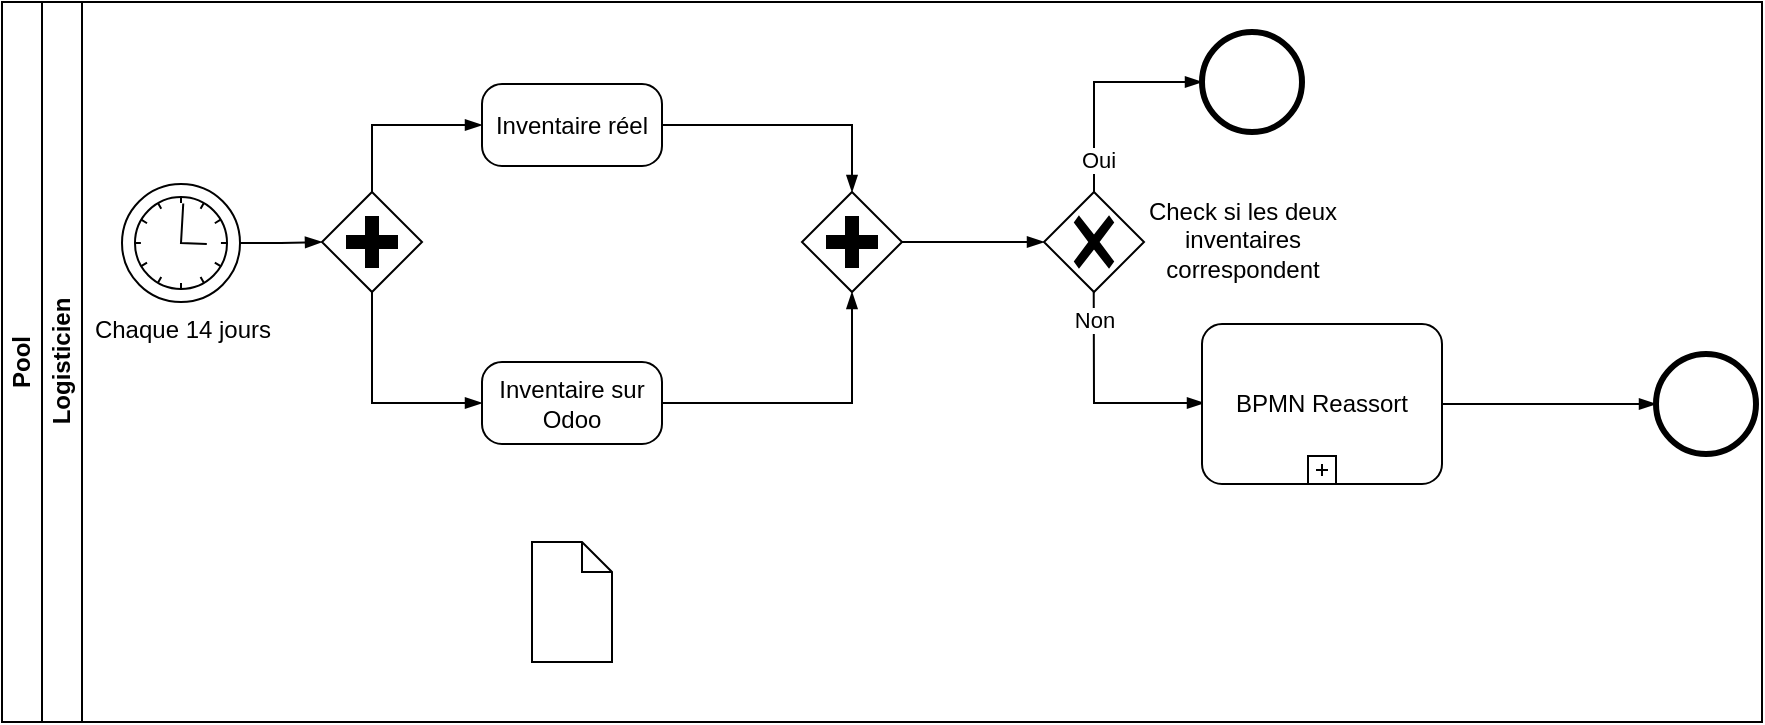 <mxfile version="22.1.16" type="github">
  <diagram id="FU7NUu3CbukTYbxRIidO" name="Page-1">
    <mxGraphModel dx="954" dy="616" grid="1" gridSize="10" guides="1" tooltips="1" connect="1" arrows="1" fold="1" page="1" pageScale="1" pageWidth="827" pageHeight="1169" math="0" shadow="0">
      <root>
        <mxCell id="0" />
        <mxCell id="1" parent="0" />
        <mxCell id="L5Kj5VrWHoerJ_uzMM_--1" value="Pool" style="swimlane;html=1;childLayout=stackLayout;resizeParent=1;resizeParentMax=0;horizontal=0;startSize=20;horizontalStack=0;whiteSpace=wrap;" parent="1" vertex="1">
          <mxGeometry width="880" height="360" as="geometry" />
        </mxCell>
        <mxCell id="L5Kj5VrWHoerJ_uzMM_--2" value="Logisticien" style="swimlane;html=1;startSize=20;horizontal=0;" parent="L5Kj5VrWHoerJ_uzMM_--1" vertex="1">
          <mxGeometry x="20" width="860" height="360" as="geometry" />
        </mxCell>
        <mxCell id="L5Kj5VrWHoerJ_uzMM_--7" value="Chaque 14 jours" style="points=[[0.145,0.145,0],[0.5,0,0],[0.855,0.145,0],[1,0.5,0],[0.855,0.855,0],[0.5,1,0],[0.145,0.855,0],[0,0.5,0]];shape=mxgraph.bpmn.event;html=1;verticalLabelPosition=bottom;labelBackgroundColor=#ffffff;verticalAlign=top;align=center;perimeter=ellipsePerimeter;outlineConnect=0;aspect=fixed;outline=standard;symbol=timer;" parent="L5Kj5VrWHoerJ_uzMM_--2" vertex="1">
          <mxGeometry x="40" y="91" width="59" height="59" as="geometry" />
        </mxCell>
        <mxCell id="L5Kj5VrWHoerJ_uzMM_--8" value="" style="points=[[0.25,0.25,0],[0.5,0,0],[0.75,0.25,0],[1,0.5,0],[0.75,0.75,0],[0.5,1,0],[0.25,0.75,0],[0,0.5,0]];shape=mxgraph.bpmn.gateway2;html=1;verticalLabelPosition=bottom;labelBackgroundColor=#ffffff;verticalAlign=top;align=center;perimeter=rhombusPerimeter;outlineConnect=0;outline=none;symbol=none;gwType=parallel;" parent="L5Kj5VrWHoerJ_uzMM_--2" vertex="1">
          <mxGeometry x="140" y="95" width="50" height="50" as="geometry" />
        </mxCell>
        <mxCell id="L5Kj5VrWHoerJ_uzMM_--9" value="" style="points=[[0.25,0.25,0],[0.5,0,0],[0.75,0.25,0],[1,0.5,0],[0.75,0.75,0],[0.5,1,0],[0.25,0.75,0],[0,0.5,0]];shape=mxgraph.bpmn.gateway2;html=1;verticalLabelPosition=bottom;labelBackgroundColor=#ffffff;verticalAlign=top;align=center;perimeter=rhombusPerimeter;outlineConnect=0;outline=none;symbol=none;gwType=parallel;" parent="L5Kj5VrWHoerJ_uzMM_--2" vertex="1">
          <mxGeometry x="380" y="95" width="50" height="50" as="geometry" />
        </mxCell>
        <mxCell id="L5Kj5VrWHoerJ_uzMM_--12" value="Inventaire réel" style="points=[[0.25,0,0],[0.5,0,0],[0.75,0,0],[1,0.25,0],[1,0.5,0],[1,0.75,0],[0.75,1,0],[0.5,1,0],[0.25,1,0],[0,0.75,0],[0,0.5,0],[0,0.25,0]];shape=mxgraph.bpmn.task;whiteSpace=wrap;rectStyle=rounded;size=10;html=1;container=1;expand=0;collapsible=0;taskMarker=abstract;" parent="L5Kj5VrWHoerJ_uzMM_--2" vertex="1">
          <mxGeometry x="220" y="41" width="90" height="41" as="geometry" />
        </mxCell>
        <mxCell id="L5Kj5VrWHoerJ_uzMM_--13" value="Inventaire sur Odoo" style="points=[[0.25,0,0],[0.5,0,0],[0.75,0,0],[1,0.25,0],[1,0.5,0],[1,0.75,0],[0.75,1,0],[0.5,1,0],[0.25,1,0],[0,0.75,0],[0,0.5,0],[0,0.25,0]];shape=mxgraph.bpmn.task;whiteSpace=wrap;rectStyle=rounded;size=10;html=1;container=1;expand=0;collapsible=0;taskMarker=abstract;" parent="L5Kj5VrWHoerJ_uzMM_--2" vertex="1">
          <mxGeometry x="220" y="180" width="90" height="41" as="geometry" />
        </mxCell>
        <mxCell id="L5Kj5VrWHoerJ_uzMM_--14" value="" style="edgeStyle=elbowEdgeStyle;fontSize=12;html=1;endArrow=blockThin;endFill=1;rounded=0;entryX=0;entryY=0.5;entryDx=0;entryDy=0;entryPerimeter=0;exitX=0.5;exitY=0;exitDx=0;exitDy=0;exitPerimeter=0;" parent="L5Kj5VrWHoerJ_uzMM_--2" source="L5Kj5VrWHoerJ_uzMM_--8" target="L5Kj5VrWHoerJ_uzMM_--12" edge="1">
          <mxGeometry width="160" relative="1" as="geometry">
            <mxPoint x="164.66" y="95" as="sourcePoint" />
            <mxPoint x="164.66" y="25" as="targetPoint" />
            <Array as="points">
              <mxPoint x="165" y="70" />
            </Array>
          </mxGeometry>
        </mxCell>
        <mxCell id="L5Kj5VrWHoerJ_uzMM_--15" value="" style="edgeStyle=elbowEdgeStyle;fontSize=12;html=1;endArrow=blockThin;endFill=1;rounded=0;entryX=0;entryY=0.5;entryDx=0;entryDy=0;entryPerimeter=0;exitX=0.5;exitY=1;exitDx=0;exitDy=0;exitPerimeter=0;" parent="L5Kj5VrWHoerJ_uzMM_--2" source="L5Kj5VrWHoerJ_uzMM_--8" target="L5Kj5VrWHoerJ_uzMM_--13" edge="1">
          <mxGeometry width="160" relative="1" as="geometry">
            <mxPoint x="164.66" y="145" as="sourcePoint" />
            <mxPoint x="210" y="200" as="targetPoint" />
            <Array as="points">
              <mxPoint x="165" y="200" />
            </Array>
          </mxGeometry>
        </mxCell>
        <mxCell id="L5Kj5VrWHoerJ_uzMM_--16" value="" style="edgeStyle=elbowEdgeStyle;fontSize=12;html=1;endArrow=blockThin;endFill=1;rounded=0;entryX=0.5;entryY=0;entryDx=0;entryDy=0;entryPerimeter=0;exitX=1;exitY=0.5;exitDx=0;exitDy=0;exitPerimeter=0;" parent="L5Kj5VrWHoerJ_uzMM_--2" source="L5Kj5VrWHoerJ_uzMM_--12" target="L5Kj5VrWHoerJ_uzMM_--9" edge="1">
          <mxGeometry width="160" relative="1" as="geometry">
            <mxPoint x="310" y="40" as="sourcePoint" />
            <mxPoint x="410" y="70" as="targetPoint" />
            <Array as="points">
              <mxPoint x="405" y="70" />
            </Array>
          </mxGeometry>
        </mxCell>
        <mxCell id="L5Kj5VrWHoerJ_uzMM_--17" value="" style="edgeStyle=elbowEdgeStyle;fontSize=12;html=1;endArrow=blockThin;endFill=1;rounded=0;entryX=0.5;entryY=1;entryDx=0;entryDy=0;entryPerimeter=0;exitX=1;exitY=0.5;exitDx=0;exitDy=0;exitPerimeter=0;" parent="L5Kj5VrWHoerJ_uzMM_--2" source="L5Kj5VrWHoerJ_uzMM_--13" target="L5Kj5VrWHoerJ_uzMM_--9" edge="1">
          <mxGeometry width="160" relative="1" as="geometry">
            <mxPoint x="330" y="200" as="sourcePoint" />
            <mxPoint x="405" y="255" as="targetPoint" />
            <Array as="points">
              <mxPoint x="405" y="190" />
            </Array>
          </mxGeometry>
        </mxCell>
        <mxCell id="L5Kj5VrWHoerJ_uzMM_--18" value="" style="edgeStyle=elbowEdgeStyle;fontSize=12;html=1;endArrow=blockThin;endFill=1;rounded=0;entryX=0;entryY=0.5;entryDx=0;entryDy=0;entryPerimeter=0;exitX=1;exitY=0.5;exitDx=0;exitDy=0;exitPerimeter=0;" parent="L5Kj5VrWHoerJ_uzMM_--2" source="L5Kj5VrWHoerJ_uzMM_--7" target="L5Kj5VrWHoerJ_uzMM_--8" edge="1">
          <mxGeometry width="160" relative="1" as="geometry">
            <mxPoint x="81" y="120.66" as="sourcePoint" />
            <mxPoint x="131" y="120.66" as="targetPoint" />
          </mxGeometry>
        </mxCell>
        <mxCell id="L5Kj5VrWHoerJ_uzMM_--19" value="" style="edgeStyle=elbowEdgeStyle;fontSize=12;html=1;endArrow=blockThin;endFill=1;rounded=0;exitX=1;exitY=0.5;exitDx=0;exitDy=0;exitPerimeter=0;entryX=0;entryY=0.5;entryDx=0;entryDy=0;entryPerimeter=0;" parent="L5Kj5VrWHoerJ_uzMM_--2" source="L5Kj5VrWHoerJ_uzMM_--9" target="L5Kj5VrWHoerJ_uzMM_--21" edge="1">
          <mxGeometry width="160" relative="1" as="geometry">
            <mxPoint x="460" y="120" as="sourcePoint" />
            <mxPoint x="470" y="121" as="targetPoint" />
          </mxGeometry>
        </mxCell>
        <mxCell id="L5Kj5VrWHoerJ_uzMM_--21" value="" style="points=[[0.25,0.25,0],[0.5,0,0],[0.75,0.25,0],[1,0.5,0],[0.75,0.75,0],[0.5,1,0],[0.25,0.75,0],[0,0.5,0]];shape=mxgraph.bpmn.gateway2;html=1;verticalLabelPosition=bottom;labelBackgroundColor=#ffffff;verticalAlign=top;align=center;perimeter=rhombusPerimeter;outlineConnect=0;outline=none;symbol=none;gwType=exclusive;" parent="L5Kj5VrWHoerJ_uzMM_--2" vertex="1">
          <mxGeometry x="501" y="95" width="50" height="50" as="geometry" />
        </mxCell>
        <mxCell id="L5Kj5VrWHoerJ_uzMM_--22" value="" style="edgeStyle=elbowEdgeStyle;fontSize=12;html=1;endArrow=blockThin;endFill=1;rounded=0;exitX=0.5;exitY=0;exitDx=0;exitDy=0;exitPerimeter=0;entryX=0;entryY=0.5;entryDx=0;entryDy=0;entryPerimeter=0;" parent="L5Kj5VrWHoerJ_uzMM_--2" source="L5Kj5VrWHoerJ_uzMM_--21" target="L5Kj5VrWHoerJ_uzMM_--28" edge="1">
          <mxGeometry width="160" relative="1" as="geometry">
            <mxPoint x="525.71" y="95" as="sourcePoint" />
            <mxPoint x="580" y="40" as="targetPoint" />
            <Array as="points">
              <mxPoint x="526" y="60" />
            </Array>
          </mxGeometry>
        </mxCell>
        <mxCell id="L5Kj5VrWHoerJ_uzMM_--26" value="Oui" style="edgeLabel;html=1;align=center;verticalAlign=middle;resizable=0;points=[];" parent="L5Kj5VrWHoerJ_uzMM_--22" vertex="1" connectable="0">
          <mxGeometry x="-0.709" y="-2" relative="1" as="geometry">
            <mxPoint as="offset" />
          </mxGeometry>
        </mxCell>
        <mxCell id="L5Kj5VrWHoerJ_uzMM_--25" value="Check si les deux inventaires correspondent" style="text;html=1;strokeColor=none;fillColor=none;align=center;verticalAlign=middle;whiteSpace=wrap;rounded=0;" parent="L5Kj5VrWHoerJ_uzMM_--2" vertex="1">
          <mxGeometry x="551" y="91" width="99" height="55" as="geometry" />
        </mxCell>
        <mxCell id="L5Kj5VrWHoerJ_uzMM_--27" value="" style="edgeStyle=elbowEdgeStyle;fontSize=12;html=1;endArrow=blockThin;endFill=1;rounded=0;entryX=0;entryY=0.5;entryDx=0;entryDy=0;entryPerimeter=0;" parent="L5Kj5VrWHoerJ_uzMM_--2" edge="1">
          <mxGeometry width="160" relative="1" as="geometry">
            <mxPoint x="525.86" y="145" as="sourcePoint" />
            <mxPoint x="581" y="200.5" as="targetPoint" />
            <Array as="points">
              <mxPoint x="526" y="200" />
            </Array>
          </mxGeometry>
        </mxCell>
        <mxCell id="L5Kj5VrWHoerJ_uzMM_--29" value="Non" style="edgeLabel;html=1;align=center;verticalAlign=middle;resizable=0;points=[];" parent="L5Kj5VrWHoerJ_uzMM_--27" vertex="1" connectable="0">
          <mxGeometry x="-0.759" relative="1" as="geometry">
            <mxPoint as="offset" />
          </mxGeometry>
        </mxCell>
        <mxCell id="L5Kj5VrWHoerJ_uzMM_--28" value="" style="points=[[0.145,0.145,0],[0.5,0,0],[0.855,0.145,0],[1,0.5,0],[0.855,0.855,0],[0.5,1,0],[0.145,0.855,0],[0,0.5,0]];shape=mxgraph.bpmn.event;html=1;verticalLabelPosition=bottom;labelBackgroundColor=#ffffff;verticalAlign=top;align=center;perimeter=ellipsePerimeter;outlineConnect=0;aspect=fixed;outline=end;symbol=terminate2;" parent="L5Kj5VrWHoerJ_uzMM_--2" vertex="1">
          <mxGeometry x="580" y="15" width="50" height="50" as="geometry" />
        </mxCell>
        <mxCell id="NR4zUhr10bE3IYaZvfh--4" value="BPMN Reassort" style="points=[[0.25,0,0],[0.5,0,0],[0.75,0,0],[1,0.25,0],[1,0.5,0],[1,0.75,0],[0.75,1,0],[0.5,1,0],[0.25,1,0],[0,0.75,0],[0,0.5,0],[0,0.25,0]];shape=mxgraph.bpmn.task;whiteSpace=wrap;rectStyle=rounded;size=10;html=1;container=1;expand=0;collapsible=0;taskMarker=abstract;isLoopSub=1;" parent="L5Kj5VrWHoerJ_uzMM_--2" vertex="1">
          <mxGeometry x="580" y="161" width="120" height="80" as="geometry" />
        </mxCell>
        <mxCell id="NR4zUhr10bE3IYaZvfh--5" value="" style="points=[[0.145,0.145,0],[0.5,0,0],[0.855,0.145,0],[1,0.5,0],[0.855,0.855,0],[0.5,1,0],[0.145,0.855,0],[0,0.5,0]];shape=mxgraph.bpmn.event;html=1;verticalLabelPosition=bottom;labelBackgroundColor=#ffffff;verticalAlign=top;align=center;perimeter=ellipsePerimeter;outlineConnect=0;aspect=fixed;outline=end;symbol=terminate2;" parent="L5Kj5VrWHoerJ_uzMM_--2" vertex="1">
          <mxGeometry x="807" y="176" width="50" height="50" as="geometry" />
        </mxCell>
        <mxCell id="NR4zUhr10bE3IYaZvfh--6" value="" style="edgeStyle=elbowEdgeStyle;fontSize=12;html=1;endArrow=blockThin;endFill=1;rounded=0;exitX=1;exitY=0.5;exitDx=0;exitDy=0;exitPerimeter=0;entryX=0;entryY=0.5;entryDx=0;entryDy=0;entryPerimeter=0;" parent="L5Kj5VrWHoerJ_uzMM_--2" source="NR4zUhr10bE3IYaZvfh--4" target="NR4zUhr10bE3IYaZvfh--5" edge="1">
          <mxGeometry width="160" relative="1" as="geometry">
            <mxPoint x="720" y="200" as="sourcePoint" />
            <mxPoint x="790" y="200" as="targetPoint" />
          </mxGeometry>
        </mxCell>
        <mxCell id="8l1KjIiPGkhvFsE5loPM-1" value="" style="shape=mxgraph.bpmn.data;labelPosition=center;verticalLabelPosition=bottom;align=center;verticalAlign=top;size=15;html=1;" vertex="1" parent="L5Kj5VrWHoerJ_uzMM_--2">
          <mxGeometry x="245" y="270" width="40" height="60" as="geometry" />
        </mxCell>
      </root>
    </mxGraphModel>
  </diagram>
</mxfile>
